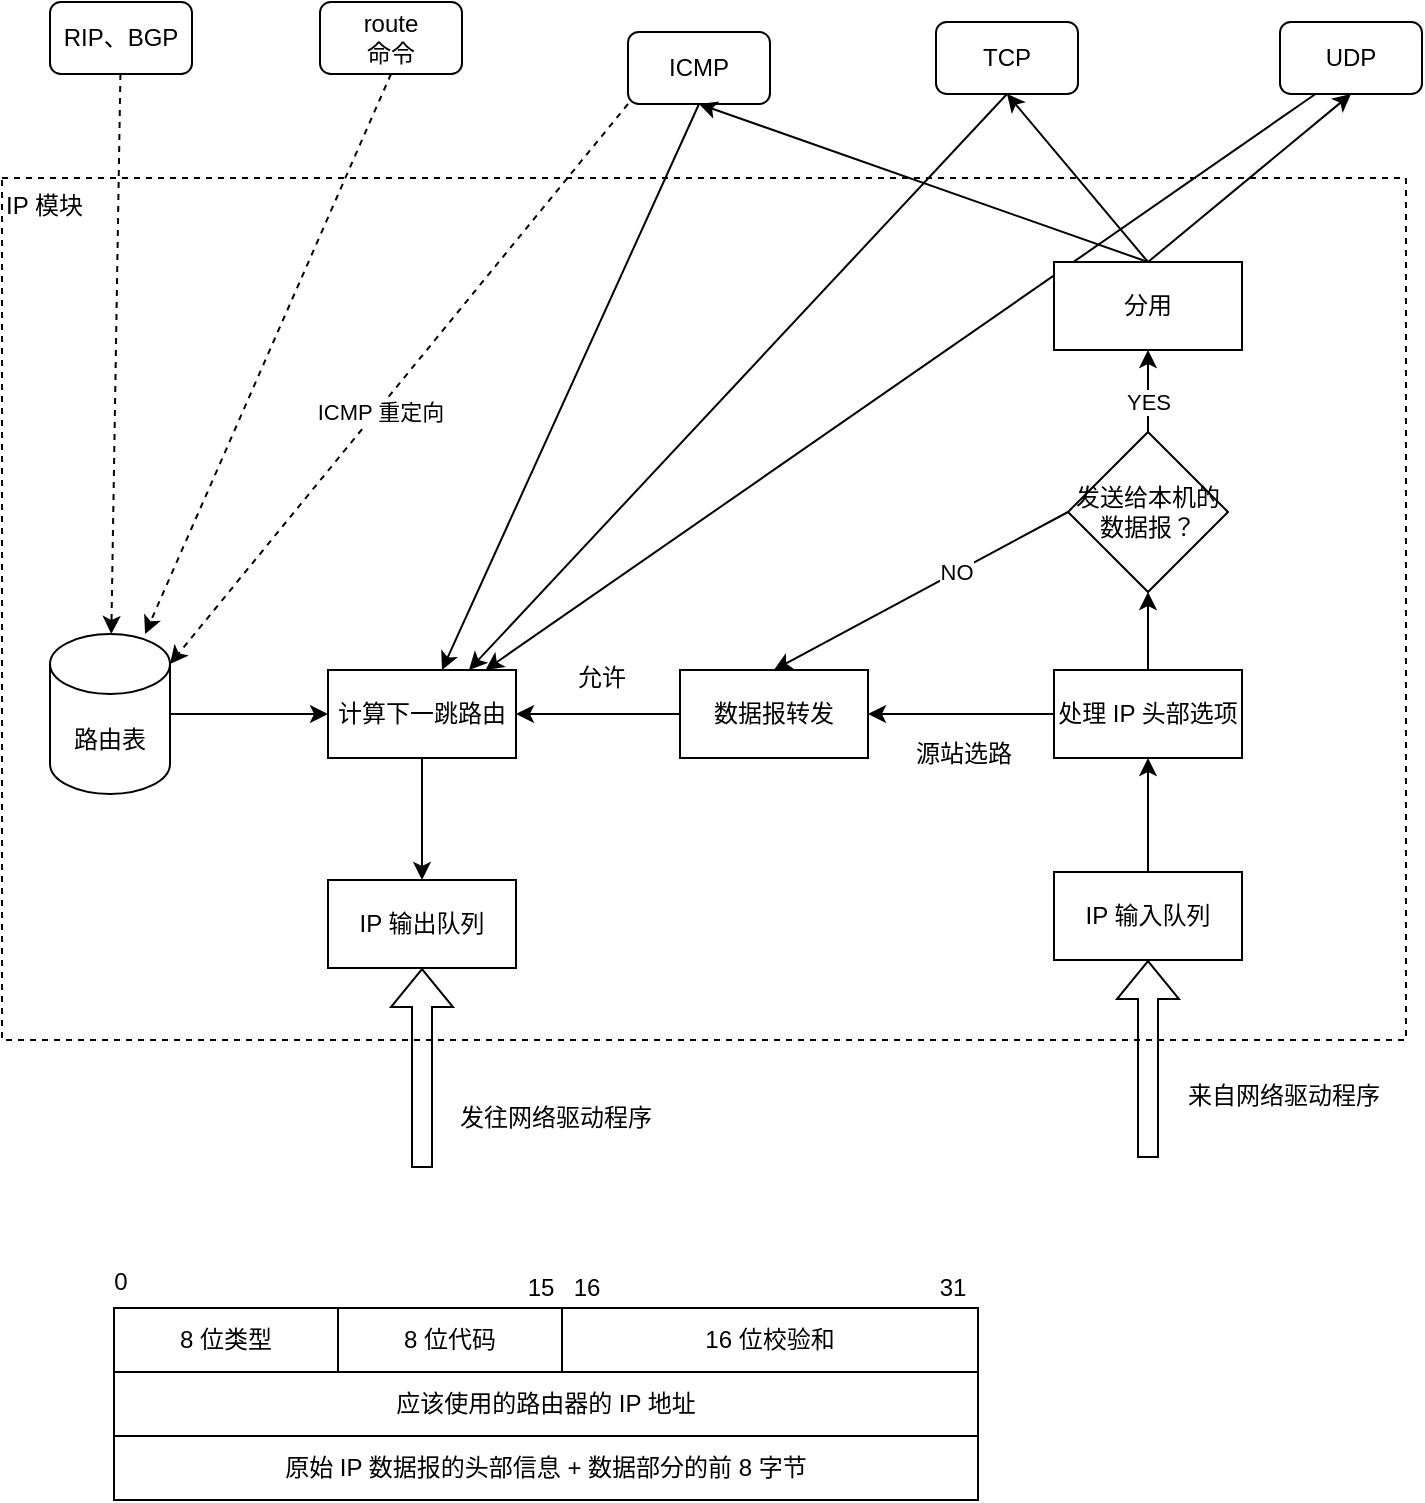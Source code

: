 <mxfile version="16.4.0" type="device"><diagram id="us9ta6ewrZW4oKf-LVa1" name="第 1 页"><mxGraphModel dx="726" dy="447" grid="0" gridSize="10" guides="1" tooltips="1" connect="1" arrows="1" fold="1" page="1" pageScale="1" pageWidth="827" pageHeight="1169" math="0" shadow="0"><root><mxCell id="0"/><mxCell id="1" parent="0"/><mxCell id="JlozL18YKaJv_AkpJOj1-1" value="IP 模块" style="rounded=0;whiteSpace=wrap;html=1;dashed=1;align=left;verticalAlign=top;" vertex="1" parent="1"><mxGeometry x="39" y="147" width="702" height="431" as="geometry"/></mxCell><mxCell id="gahdbQEFpNQZYpDF-jFO-20" style="edgeStyle=none;rounded=0;orthogonalLoop=1;jettySize=auto;html=1;exitX=0.5;exitY=0;exitDx=0;exitDy=0;entryX=0.5;entryY=1;entryDx=0;entryDy=0;" parent="1" source="gahdbQEFpNQZYpDF-jFO-1" target="gahdbQEFpNQZYpDF-jFO-2" edge="1"><mxGeometry relative="1" as="geometry"/></mxCell><mxCell id="gahdbQEFpNQZYpDF-jFO-1" value="IP 输入队列" style="rounded=0;whiteSpace=wrap;html=1;" parent="1" vertex="1"><mxGeometry x="565" y="494" width="94" height="44" as="geometry"/></mxCell><mxCell id="gahdbQEFpNQZYpDF-jFO-21" style="edgeStyle=none;rounded=0;orthogonalLoop=1;jettySize=auto;html=1;exitX=0.5;exitY=0;exitDx=0;exitDy=0;entryX=0.5;entryY=1;entryDx=0;entryDy=0;" parent="1" source="gahdbQEFpNQZYpDF-jFO-2" target="gahdbQEFpNQZYpDF-jFO-4" edge="1"><mxGeometry relative="1" as="geometry"/></mxCell><mxCell id="gahdbQEFpNQZYpDF-jFO-23" style="edgeStyle=none;rounded=0;orthogonalLoop=1;jettySize=auto;html=1;exitX=0;exitY=0.5;exitDx=0;exitDy=0;" parent="1" source="gahdbQEFpNQZYpDF-jFO-2" target="gahdbQEFpNQZYpDF-jFO-15" edge="1"><mxGeometry relative="1" as="geometry"/></mxCell><mxCell id="gahdbQEFpNQZYpDF-jFO-2" value="处理 IP 头部选项" style="rounded=0;whiteSpace=wrap;html=1;" parent="1" vertex="1"><mxGeometry x="565" y="393" width="94" height="44" as="geometry"/></mxCell><mxCell id="gahdbQEFpNQZYpDF-jFO-14" style="edgeStyle=none;rounded=0;orthogonalLoop=1;jettySize=auto;html=1;exitX=0.5;exitY=0;exitDx=0;exitDy=0;entryX=0.5;entryY=1;entryDx=0;entryDy=0;" parent="1" source="gahdbQEFpNQZYpDF-jFO-4" target="gahdbQEFpNQZYpDF-jFO-10" edge="1"><mxGeometry relative="1" as="geometry"/></mxCell><mxCell id="gahdbQEFpNQZYpDF-jFO-22" value="YES" style="edgeLabel;html=1;align=center;verticalAlign=middle;resizable=0;points=[];" parent="gahdbQEFpNQZYpDF-jFO-14" vertex="1" connectable="0"><mxGeometry x="-0.264" relative="1" as="geometry"><mxPoint as="offset"/></mxGeometry></mxCell><mxCell id="gahdbQEFpNQZYpDF-jFO-25" style="edgeStyle=none;rounded=0;orthogonalLoop=1;jettySize=auto;html=1;exitX=0;exitY=0.5;exitDx=0;exitDy=0;entryX=0.5;entryY=0;entryDx=0;entryDy=0;" parent="1" source="gahdbQEFpNQZYpDF-jFO-4" target="gahdbQEFpNQZYpDF-jFO-15" edge="1"><mxGeometry relative="1" as="geometry"/></mxCell><mxCell id="gahdbQEFpNQZYpDF-jFO-26" value="NO" style="edgeLabel;html=1;align=center;verticalAlign=middle;resizable=0;points=[];" parent="gahdbQEFpNQZYpDF-jFO-25" vertex="1" connectable="0"><mxGeometry x="-0.24" relative="1" as="geometry"><mxPoint as="offset"/></mxGeometry></mxCell><mxCell id="gahdbQEFpNQZYpDF-jFO-4" value="发送给本机的数据报？" style="rhombus;whiteSpace=wrap;html=1;" parent="1" vertex="1"><mxGeometry x="572" y="274" width="80" height="80" as="geometry"/></mxCell><mxCell id="JlozL18YKaJv_AkpJOj1-6" style="rounded=0;orthogonalLoop=1;jettySize=auto;html=1;exitX=0.5;exitY=1;exitDx=0;exitDy=0;" edge="1" parent="1" source="gahdbQEFpNQZYpDF-jFO-5" target="gahdbQEFpNQZYpDF-jFO-16"><mxGeometry relative="1" as="geometry"/></mxCell><mxCell id="JlozL18YKaJv_AkpJOj1-11" style="edgeStyle=none;rounded=0;orthogonalLoop=1;jettySize=auto;html=1;exitX=0;exitY=1;exitDx=0;exitDy=0;entryX=1;entryY=0;entryDx=0;entryDy=15;entryPerimeter=0;dashed=1;" edge="1" parent="1" source="gahdbQEFpNQZYpDF-jFO-5" target="gahdbQEFpNQZYpDF-jFO-19"><mxGeometry relative="1" as="geometry"/></mxCell><mxCell id="JlozL18YKaJv_AkpJOj1-12" value="ICMP 重定向" style="edgeLabel;html=1;align=center;verticalAlign=middle;resizable=0;points=[];" vertex="1" connectable="0" parent="JlozL18YKaJv_AkpJOj1-11"><mxGeometry x="0.093" y="1" relative="1" as="geometry"><mxPoint as="offset"/></mxGeometry></mxCell><mxCell id="gahdbQEFpNQZYpDF-jFO-5" value="ICMP" style="rounded=1;whiteSpace=wrap;html=1;" parent="1" vertex="1"><mxGeometry x="352" y="74" width="71" height="36" as="geometry"/></mxCell><mxCell id="JlozL18YKaJv_AkpJOj1-7" style="edgeStyle=none;rounded=0;orthogonalLoop=1;jettySize=auto;html=1;exitX=0.5;exitY=1;exitDx=0;exitDy=0;entryX=0.75;entryY=0;entryDx=0;entryDy=0;" edge="1" parent="1" source="gahdbQEFpNQZYpDF-jFO-6" target="gahdbQEFpNQZYpDF-jFO-16"><mxGeometry relative="1" as="geometry"/></mxCell><mxCell id="gahdbQEFpNQZYpDF-jFO-6" value="TCP" style="rounded=1;whiteSpace=wrap;html=1;" parent="1" vertex="1"><mxGeometry x="506" y="69" width="71" height="36" as="geometry"/></mxCell><mxCell id="JlozL18YKaJv_AkpJOj1-8" style="edgeStyle=none;rounded=0;orthogonalLoop=1;jettySize=auto;html=1;exitX=0.25;exitY=1;exitDx=0;exitDy=0;" edge="1" parent="1" source="gahdbQEFpNQZYpDF-jFO-7" target="gahdbQEFpNQZYpDF-jFO-16"><mxGeometry relative="1" as="geometry"/></mxCell><mxCell id="gahdbQEFpNQZYpDF-jFO-7" value="UDP" style="rounded=1;whiteSpace=wrap;html=1;" parent="1" vertex="1"><mxGeometry x="678" y="69" width="71" height="36" as="geometry"/></mxCell><mxCell id="gahdbQEFpNQZYpDF-jFO-11" style="rounded=0;orthogonalLoop=1;jettySize=auto;html=1;exitX=0.5;exitY=0;exitDx=0;exitDy=0;entryX=0.5;entryY=1;entryDx=0;entryDy=0;" parent="1" source="gahdbQEFpNQZYpDF-jFO-10" target="gahdbQEFpNQZYpDF-jFO-5" edge="1"><mxGeometry relative="1" as="geometry"/></mxCell><mxCell id="gahdbQEFpNQZYpDF-jFO-12" style="edgeStyle=none;rounded=0;orthogonalLoop=1;jettySize=auto;html=1;exitX=0.5;exitY=0;exitDx=0;exitDy=0;entryX=0.5;entryY=1;entryDx=0;entryDy=0;" parent="1" source="gahdbQEFpNQZYpDF-jFO-10" target="gahdbQEFpNQZYpDF-jFO-6" edge="1"><mxGeometry relative="1" as="geometry"/></mxCell><mxCell id="gahdbQEFpNQZYpDF-jFO-13" style="edgeStyle=none;rounded=0;orthogonalLoop=1;jettySize=auto;html=1;exitX=0.5;exitY=0;exitDx=0;exitDy=0;entryX=0.5;entryY=1;entryDx=0;entryDy=0;" parent="1" source="gahdbQEFpNQZYpDF-jFO-10" target="gahdbQEFpNQZYpDF-jFO-7" edge="1"><mxGeometry relative="1" as="geometry"/></mxCell><mxCell id="gahdbQEFpNQZYpDF-jFO-10" value="分用" style="rounded=0;whiteSpace=wrap;html=1;" parent="1" vertex="1"><mxGeometry x="565" y="189" width="94" height="44" as="geometry"/></mxCell><mxCell id="gahdbQEFpNQZYpDF-jFO-27" style="edgeStyle=none;rounded=0;orthogonalLoop=1;jettySize=auto;html=1;exitX=0;exitY=0.5;exitDx=0;exitDy=0;entryX=1;entryY=0.5;entryDx=0;entryDy=0;" parent="1" source="gahdbQEFpNQZYpDF-jFO-15" target="gahdbQEFpNQZYpDF-jFO-16" edge="1"><mxGeometry relative="1" as="geometry"/></mxCell><mxCell id="gahdbQEFpNQZYpDF-jFO-15" value="数据报转发" style="rounded=0;whiteSpace=wrap;html=1;" parent="1" vertex="1"><mxGeometry x="378" y="393" width="94" height="44" as="geometry"/></mxCell><mxCell id="gahdbQEFpNQZYpDF-jFO-29" style="edgeStyle=none;rounded=0;orthogonalLoop=1;jettySize=auto;html=1;exitX=0.5;exitY=1;exitDx=0;exitDy=0;entryX=0.5;entryY=0;entryDx=0;entryDy=0;" parent="1" source="gahdbQEFpNQZYpDF-jFO-16" target="gahdbQEFpNQZYpDF-jFO-17" edge="1"><mxGeometry relative="1" as="geometry"/></mxCell><mxCell id="gahdbQEFpNQZYpDF-jFO-16" value="计算下一跳路由" style="rounded=0;whiteSpace=wrap;html=1;" parent="1" vertex="1"><mxGeometry x="202" y="393" width="94" height="44" as="geometry"/></mxCell><mxCell id="gahdbQEFpNQZYpDF-jFO-17" value="IP 输出队列" style="rounded=0;whiteSpace=wrap;html=1;" parent="1" vertex="1"><mxGeometry x="202" y="498" width="94" height="44" as="geometry"/></mxCell><mxCell id="gahdbQEFpNQZYpDF-jFO-30" style="edgeStyle=none;rounded=0;orthogonalLoop=1;jettySize=auto;html=1;exitX=1;exitY=0.5;exitDx=0;exitDy=0;exitPerimeter=0;entryX=0;entryY=0.5;entryDx=0;entryDy=0;" parent="1" source="gahdbQEFpNQZYpDF-jFO-19" target="gahdbQEFpNQZYpDF-jFO-16" edge="1"><mxGeometry relative="1" as="geometry"/></mxCell><mxCell id="gahdbQEFpNQZYpDF-jFO-19" value="路由表" style="shape=cylinder3;whiteSpace=wrap;html=1;boundedLbl=1;backgroundOutline=1;size=15;" parent="1" vertex="1"><mxGeometry x="63" y="375" width="60" height="80" as="geometry"/></mxCell><mxCell id="gahdbQEFpNQZYpDF-jFO-24" value="源站选路" style="text;html=1;strokeColor=none;fillColor=none;align=center;verticalAlign=middle;whiteSpace=wrap;rounded=0;" parent="1" vertex="1"><mxGeometry x="490" y="420" width="60" height="30" as="geometry"/></mxCell><mxCell id="gahdbQEFpNQZYpDF-jFO-28" value="允许" style="text;html=1;strokeColor=none;fillColor=none;align=center;verticalAlign=middle;whiteSpace=wrap;rounded=0;" parent="1" vertex="1"><mxGeometry x="309" y="382" width="60" height="30" as="geometry"/></mxCell><mxCell id="JlozL18YKaJv_AkpJOj1-9" style="edgeStyle=none;rounded=0;orthogonalLoop=1;jettySize=auto;html=1;dashed=1;" edge="1" parent="1" source="gahdbQEFpNQZYpDF-jFO-31" target="gahdbQEFpNQZYpDF-jFO-19"><mxGeometry relative="1" as="geometry"/></mxCell><mxCell id="gahdbQEFpNQZYpDF-jFO-31" value="RIP、BGP" style="rounded=1;whiteSpace=wrap;html=1;" parent="1" vertex="1"><mxGeometry x="63" y="59" width="71" height="36" as="geometry"/></mxCell><mxCell id="JlozL18YKaJv_AkpJOj1-10" style="edgeStyle=none;rounded=0;orthogonalLoop=1;jettySize=auto;html=1;exitX=0.5;exitY=1;exitDx=0;exitDy=0;dashed=1;" edge="1" parent="1" source="gahdbQEFpNQZYpDF-jFO-32" target="gahdbQEFpNQZYpDF-jFO-19"><mxGeometry relative="1" as="geometry"/></mxCell><mxCell id="gahdbQEFpNQZYpDF-jFO-32" value="route&lt;br&gt;命令" style="rounded=1;whiteSpace=wrap;html=1;" parent="1" vertex="1"><mxGeometry x="198" y="59" width="71" height="36" as="geometry"/></mxCell><mxCell id="JlozL18YKaJv_AkpJOj1-2" value="" style="shape=flexArrow;endArrow=classic;html=1;rounded=0;entryX=0.5;entryY=1;entryDx=0;entryDy=0;" edge="1" parent="1" target="gahdbQEFpNQZYpDF-jFO-1"><mxGeometry width="50" height="50" relative="1" as="geometry"><mxPoint x="612" y="637" as="sourcePoint"/><mxPoint x="640" y="597" as="targetPoint"/></mxGeometry></mxCell><mxCell id="JlozL18YKaJv_AkpJOj1-3" value="" style="shape=flexArrow;endArrow=classic;html=1;rounded=0;entryX=0.5;entryY=1;entryDx=0;entryDy=0;" edge="1" parent="1" target="gahdbQEFpNQZYpDF-jFO-17"><mxGeometry width="50" height="50" relative="1" as="geometry"><mxPoint x="249" y="642" as="sourcePoint"/><mxPoint x="272" y="601" as="targetPoint"/></mxGeometry></mxCell><mxCell id="JlozL18YKaJv_AkpJOj1-4" value="来自网络驱动程序" style="text;html=1;strokeColor=none;fillColor=none;align=center;verticalAlign=middle;whiteSpace=wrap;rounded=0;dashed=1;" vertex="1" parent="1"><mxGeometry x="627" y="595" width="106" height="21" as="geometry"/></mxCell><mxCell id="JlozL18YKaJv_AkpJOj1-5" value="发往网络驱动程序" style="text;html=1;strokeColor=none;fillColor=none;align=center;verticalAlign=middle;whiteSpace=wrap;rounded=0;dashed=1;" vertex="1" parent="1"><mxGeometry x="263" y="606" width="106" height="21" as="geometry"/></mxCell><mxCell id="JlozL18YKaJv_AkpJOj1-13" value="8 位类型" style="rounded=0;whiteSpace=wrap;html=1;" vertex="1" parent="1"><mxGeometry x="95" y="712" width="112" height="32" as="geometry"/></mxCell><mxCell id="JlozL18YKaJv_AkpJOj1-14" value="8 位代码" style="rounded=0;whiteSpace=wrap;html=1;" vertex="1" parent="1"><mxGeometry x="207" y="712" width="112" height="32" as="geometry"/></mxCell><mxCell id="JlozL18YKaJv_AkpJOj1-15" value="16 位校验和" style="rounded=0;whiteSpace=wrap;html=1;" vertex="1" parent="1"><mxGeometry x="319" y="712" width="208" height="32" as="geometry"/></mxCell><mxCell id="JlozL18YKaJv_AkpJOj1-16" value="0" style="text;html=1;strokeColor=none;fillColor=none;align=center;verticalAlign=middle;whiteSpace=wrap;rounded=0;" vertex="1" parent="1"><mxGeometry x="86" y="689" width="25" height="20" as="geometry"/></mxCell><mxCell id="JlozL18YKaJv_AkpJOj1-17" value="15" style="text;html=1;strokeColor=none;fillColor=none;align=center;verticalAlign=middle;whiteSpace=wrap;rounded=0;" vertex="1" parent="1"><mxGeometry x="296" y="692" width="25" height="20" as="geometry"/></mxCell><mxCell id="JlozL18YKaJv_AkpJOj1-18" value="16" style="text;html=1;strokeColor=none;fillColor=none;align=center;verticalAlign=middle;whiteSpace=wrap;rounded=0;" vertex="1" parent="1"><mxGeometry x="319" y="692" width="25" height="20" as="geometry"/></mxCell><mxCell id="JlozL18YKaJv_AkpJOj1-19" value="31" style="text;html=1;strokeColor=none;fillColor=none;align=center;verticalAlign=middle;whiteSpace=wrap;rounded=0;" vertex="1" parent="1"><mxGeometry x="502" y="692" width="25" height="20" as="geometry"/></mxCell><mxCell id="JlozL18YKaJv_AkpJOj1-21" value="应该使用的路由器的 IP 地址" style="rounded=0;whiteSpace=wrap;html=1;" vertex="1" parent="1"><mxGeometry x="95" y="744" width="432" height="32" as="geometry"/></mxCell><mxCell id="JlozL18YKaJv_AkpJOj1-22" value="原始 IP 数据报的头部信息 + 数据部分的前 8 字节" style="rounded=0;whiteSpace=wrap;html=1;" vertex="1" parent="1"><mxGeometry x="95" y="776" width="432" height="32" as="geometry"/></mxCell></root></mxGraphModel></diagram></mxfile>
